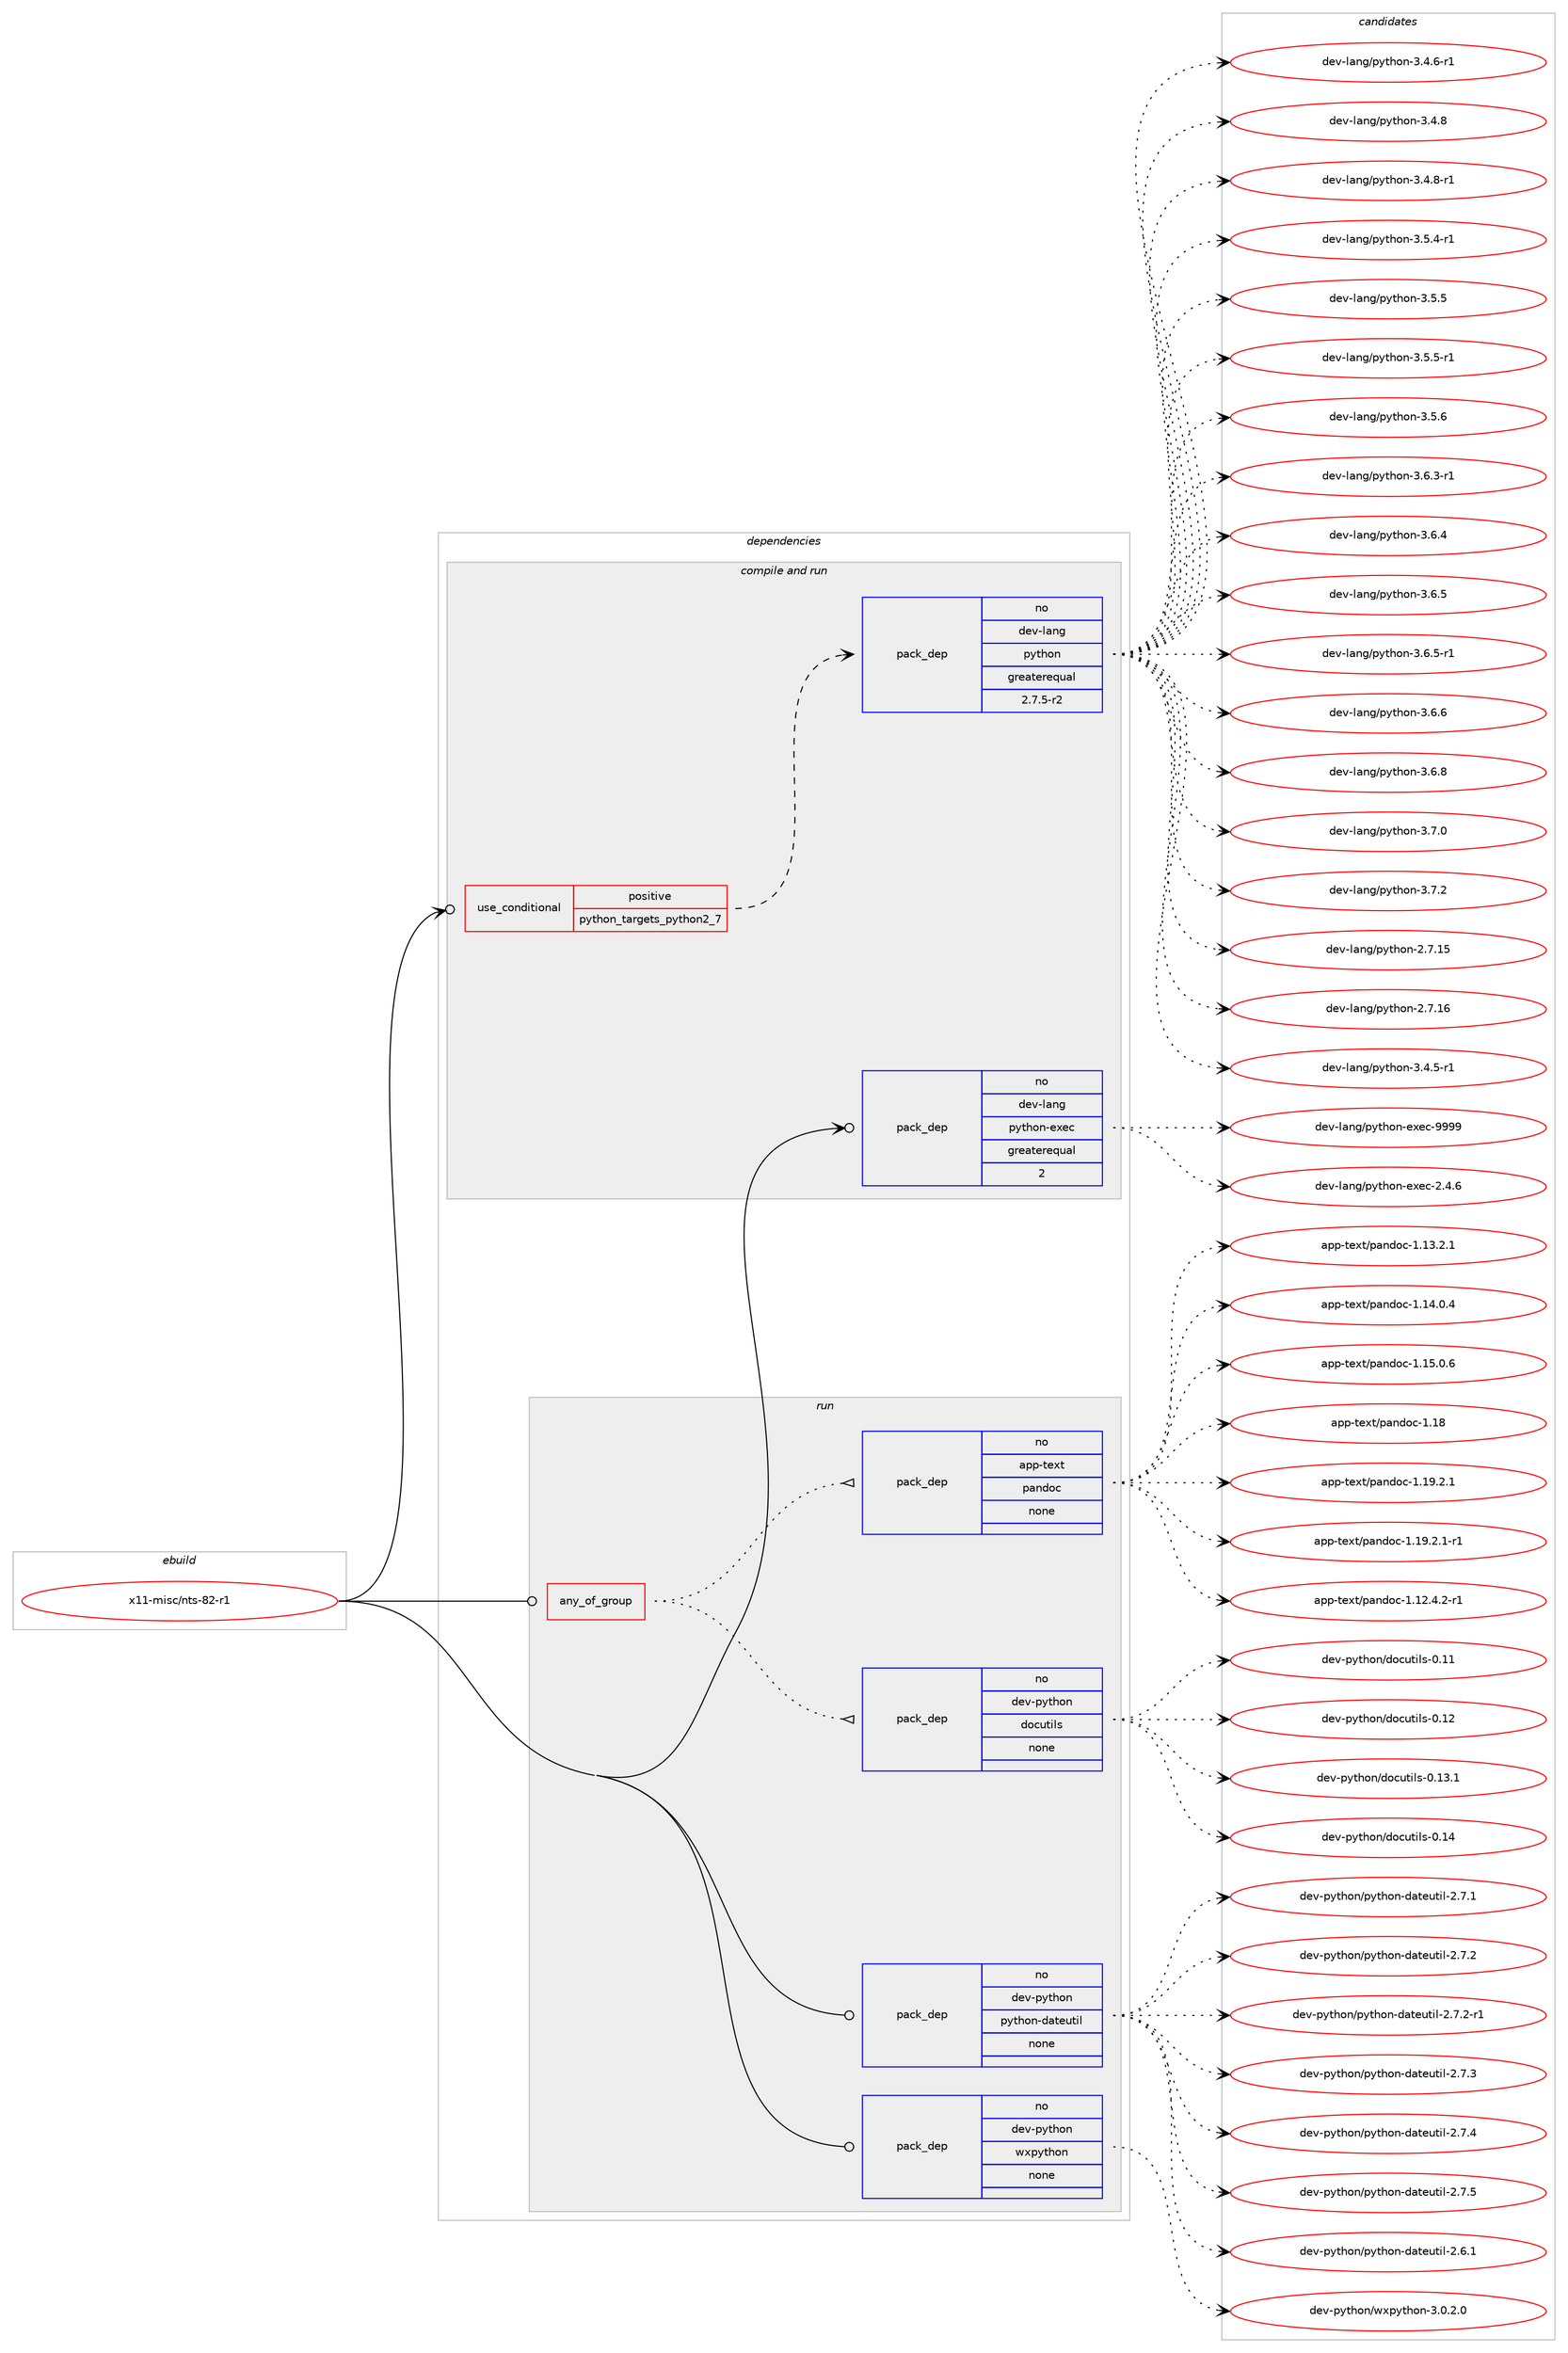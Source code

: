 digraph prolog {

# *************
# Graph options
# *************

newrank=true;
concentrate=true;
compound=true;
graph [rankdir=LR,fontname=Helvetica,fontsize=10,ranksep=1.5];#, ranksep=2.5, nodesep=0.2];
edge  [arrowhead=vee];
node  [fontname=Helvetica,fontsize=10];

# **********
# The ebuild
# **********

subgraph cluster_leftcol {
color=gray;
rank=same;
label=<<i>ebuild</i>>;
id [label="x11-misc/nts-82-r1", color=red, width=4, href="../x11-misc/nts-82-r1.svg"];
}

# ****************
# The dependencies
# ****************

subgraph cluster_midcol {
color=gray;
label=<<i>dependencies</i>>;
subgraph cluster_compile {
fillcolor="#eeeeee";
style=filled;
label=<<i>compile</i>>;
}
subgraph cluster_compileandrun {
fillcolor="#eeeeee";
style=filled;
label=<<i>compile and run</i>>;
subgraph cond466567 {
dependency1763705 [label=<<TABLE BORDER="0" CELLBORDER="1" CELLSPACING="0" CELLPADDING="4"><TR><TD ROWSPAN="3" CELLPADDING="10">use_conditional</TD></TR><TR><TD>positive</TD></TR><TR><TD>python_targets_python2_7</TD></TR></TABLE>>, shape=none, color=red];
subgraph pack1267434 {
dependency1763706 [label=<<TABLE BORDER="0" CELLBORDER="1" CELLSPACING="0" CELLPADDING="4" WIDTH="220"><TR><TD ROWSPAN="6" CELLPADDING="30">pack_dep</TD></TR><TR><TD WIDTH="110">no</TD></TR><TR><TD>dev-lang</TD></TR><TR><TD>python</TD></TR><TR><TD>greaterequal</TD></TR><TR><TD>2.7.5-r2</TD></TR></TABLE>>, shape=none, color=blue];
}
dependency1763705:e -> dependency1763706:w [weight=20,style="dashed",arrowhead="vee"];
}
id:e -> dependency1763705:w [weight=20,style="solid",arrowhead="odotvee"];
subgraph pack1267435 {
dependency1763707 [label=<<TABLE BORDER="0" CELLBORDER="1" CELLSPACING="0" CELLPADDING="4" WIDTH="220"><TR><TD ROWSPAN="6" CELLPADDING="30">pack_dep</TD></TR><TR><TD WIDTH="110">no</TD></TR><TR><TD>dev-lang</TD></TR><TR><TD>python-exec</TD></TR><TR><TD>greaterequal</TD></TR><TR><TD>2</TD></TR></TABLE>>, shape=none, color=blue];
}
id:e -> dependency1763707:w [weight=20,style="solid",arrowhead="odotvee"];
}
subgraph cluster_run {
fillcolor="#eeeeee";
style=filled;
label=<<i>run</i>>;
subgraph any28696 {
dependency1763708 [label=<<TABLE BORDER="0" CELLBORDER="1" CELLSPACING="0" CELLPADDING="4"><TR><TD CELLPADDING="10">any_of_group</TD></TR></TABLE>>, shape=none, color=red];subgraph pack1267436 {
dependency1763709 [label=<<TABLE BORDER="0" CELLBORDER="1" CELLSPACING="0" CELLPADDING="4" WIDTH="220"><TR><TD ROWSPAN="6" CELLPADDING="30">pack_dep</TD></TR><TR><TD WIDTH="110">no</TD></TR><TR><TD>dev-python</TD></TR><TR><TD>docutils</TD></TR><TR><TD>none</TD></TR><TR><TD></TD></TR></TABLE>>, shape=none, color=blue];
}
dependency1763708:e -> dependency1763709:w [weight=20,style="dotted",arrowhead="oinv"];
subgraph pack1267437 {
dependency1763710 [label=<<TABLE BORDER="0" CELLBORDER="1" CELLSPACING="0" CELLPADDING="4" WIDTH="220"><TR><TD ROWSPAN="6" CELLPADDING="30">pack_dep</TD></TR><TR><TD WIDTH="110">no</TD></TR><TR><TD>app-text</TD></TR><TR><TD>pandoc</TD></TR><TR><TD>none</TD></TR><TR><TD></TD></TR></TABLE>>, shape=none, color=blue];
}
dependency1763708:e -> dependency1763710:w [weight=20,style="dotted",arrowhead="oinv"];
}
id:e -> dependency1763708:w [weight=20,style="solid",arrowhead="odot"];
subgraph pack1267438 {
dependency1763711 [label=<<TABLE BORDER="0" CELLBORDER="1" CELLSPACING="0" CELLPADDING="4" WIDTH="220"><TR><TD ROWSPAN="6" CELLPADDING="30">pack_dep</TD></TR><TR><TD WIDTH="110">no</TD></TR><TR><TD>dev-python</TD></TR><TR><TD>python-dateutil</TD></TR><TR><TD>none</TD></TR><TR><TD></TD></TR></TABLE>>, shape=none, color=blue];
}
id:e -> dependency1763711:w [weight=20,style="solid",arrowhead="odot"];
subgraph pack1267439 {
dependency1763712 [label=<<TABLE BORDER="0" CELLBORDER="1" CELLSPACING="0" CELLPADDING="4" WIDTH="220"><TR><TD ROWSPAN="6" CELLPADDING="30">pack_dep</TD></TR><TR><TD WIDTH="110">no</TD></TR><TR><TD>dev-python</TD></TR><TR><TD>wxpython</TD></TR><TR><TD>none</TD></TR><TR><TD></TD></TR></TABLE>>, shape=none, color=blue];
}
id:e -> dependency1763712:w [weight=20,style="solid",arrowhead="odot"];
}
}

# **************
# The candidates
# **************

subgraph cluster_choices {
rank=same;
color=gray;
label=<<i>candidates</i>>;

subgraph choice1267434 {
color=black;
nodesep=1;
choice10010111845108971101034711212111610411111045504655464953 [label="dev-lang/python-2.7.15", color=red, width=4,href="../dev-lang/python-2.7.15.svg"];
choice10010111845108971101034711212111610411111045504655464954 [label="dev-lang/python-2.7.16", color=red, width=4,href="../dev-lang/python-2.7.16.svg"];
choice1001011184510897110103471121211161041111104551465246534511449 [label="dev-lang/python-3.4.5-r1", color=red, width=4,href="../dev-lang/python-3.4.5-r1.svg"];
choice1001011184510897110103471121211161041111104551465246544511449 [label="dev-lang/python-3.4.6-r1", color=red, width=4,href="../dev-lang/python-3.4.6-r1.svg"];
choice100101118451089711010347112121116104111110455146524656 [label="dev-lang/python-3.4.8", color=red, width=4,href="../dev-lang/python-3.4.8.svg"];
choice1001011184510897110103471121211161041111104551465246564511449 [label="dev-lang/python-3.4.8-r1", color=red, width=4,href="../dev-lang/python-3.4.8-r1.svg"];
choice1001011184510897110103471121211161041111104551465346524511449 [label="dev-lang/python-3.5.4-r1", color=red, width=4,href="../dev-lang/python-3.5.4-r1.svg"];
choice100101118451089711010347112121116104111110455146534653 [label="dev-lang/python-3.5.5", color=red, width=4,href="../dev-lang/python-3.5.5.svg"];
choice1001011184510897110103471121211161041111104551465346534511449 [label="dev-lang/python-3.5.5-r1", color=red, width=4,href="../dev-lang/python-3.5.5-r1.svg"];
choice100101118451089711010347112121116104111110455146534654 [label="dev-lang/python-3.5.6", color=red, width=4,href="../dev-lang/python-3.5.6.svg"];
choice1001011184510897110103471121211161041111104551465446514511449 [label="dev-lang/python-3.6.3-r1", color=red, width=4,href="../dev-lang/python-3.6.3-r1.svg"];
choice100101118451089711010347112121116104111110455146544652 [label="dev-lang/python-3.6.4", color=red, width=4,href="../dev-lang/python-3.6.4.svg"];
choice100101118451089711010347112121116104111110455146544653 [label="dev-lang/python-3.6.5", color=red, width=4,href="../dev-lang/python-3.6.5.svg"];
choice1001011184510897110103471121211161041111104551465446534511449 [label="dev-lang/python-3.6.5-r1", color=red, width=4,href="../dev-lang/python-3.6.5-r1.svg"];
choice100101118451089711010347112121116104111110455146544654 [label="dev-lang/python-3.6.6", color=red, width=4,href="../dev-lang/python-3.6.6.svg"];
choice100101118451089711010347112121116104111110455146544656 [label="dev-lang/python-3.6.8", color=red, width=4,href="../dev-lang/python-3.6.8.svg"];
choice100101118451089711010347112121116104111110455146554648 [label="dev-lang/python-3.7.0", color=red, width=4,href="../dev-lang/python-3.7.0.svg"];
choice100101118451089711010347112121116104111110455146554650 [label="dev-lang/python-3.7.2", color=red, width=4,href="../dev-lang/python-3.7.2.svg"];
dependency1763706:e -> choice10010111845108971101034711212111610411111045504655464953:w [style=dotted,weight="100"];
dependency1763706:e -> choice10010111845108971101034711212111610411111045504655464954:w [style=dotted,weight="100"];
dependency1763706:e -> choice1001011184510897110103471121211161041111104551465246534511449:w [style=dotted,weight="100"];
dependency1763706:e -> choice1001011184510897110103471121211161041111104551465246544511449:w [style=dotted,weight="100"];
dependency1763706:e -> choice100101118451089711010347112121116104111110455146524656:w [style=dotted,weight="100"];
dependency1763706:e -> choice1001011184510897110103471121211161041111104551465246564511449:w [style=dotted,weight="100"];
dependency1763706:e -> choice1001011184510897110103471121211161041111104551465346524511449:w [style=dotted,weight="100"];
dependency1763706:e -> choice100101118451089711010347112121116104111110455146534653:w [style=dotted,weight="100"];
dependency1763706:e -> choice1001011184510897110103471121211161041111104551465346534511449:w [style=dotted,weight="100"];
dependency1763706:e -> choice100101118451089711010347112121116104111110455146534654:w [style=dotted,weight="100"];
dependency1763706:e -> choice1001011184510897110103471121211161041111104551465446514511449:w [style=dotted,weight="100"];
dependency1763706:e -> choice100101118451089711010347112121116104111110455146544652:w [style=dotted,weight="100"];
dependency1763706:e -> choice100101118451089711010347112121116104111110455146544653:w [style=dotted,weight="100"];
dependency1763706:e -> choice1001011184510897110103471121211161041111104551465446534511449:w [style=dotted,weight="100"];
dependency1763706:e -> choice100101118451089711010347112121116104111110455146544654:w [style=dotted,weight="100"];
dependency1763706:e -> choice100101118451089711010347112121116104111110455146544656:w [style=dotted,weight="100"];
dependency1763706:e -> choice100101118451089711010347112121116104111110455146554648:w [style=dotted,weight="100"];
dependency1763706:e -> choice100101118451089711010347112121116104111110455146554650:w [style=dotted,weight="100"];
}
subgraph choice1267435 {
color=black;
nodesep=1;
choice1001011184510897110103471121211161041111104510112010199455046524654 [label="dev-lang/python-exec-2.4.6", color=red, width=4,href="../dev-lang/python-exec-2.4.6.svg"];
choice10010111845108971101034711212111610411111045101120101994557575757 [label="dev-lang/python-exec-9999", color=red, width=4,href="../dev-lang/python-exec-9999.svg"];
dependency1763707:e -> choice1001011184510897110103471121211161041111104510112010199455046524654:w [style=dotted,weight="100"];
dependency1763707:e -> choice10010111845108971101034711212111610411111045101120101994557575757:w [style=dotted,weight="100"];
}
subgraph choice1267436 {
color=black;
nodesep=1;
choice1001011184511212111610411111047100111991171161051081154548464949 [label="dev-python/docutils-0.11", color=red, width=4,href="../dev-python/docutils-0.11.svg"];
choice1001011184511212111610411111047100111991171161051081154548464950 [label="dev-python/docutils-0.12", color=red, width=4,href="../dev-python/docutils-0.12.svg"];
choice10010111845112121116104111110471001119911711610510811545484649514649 [label="dev-python/docutils-0.13.1", color=red, width=4,href="../dev-python/docutils-0.13.1.svg"];
choice1001011184511212111610411111047100111991171161051081154548464952 [label="dev-python/docutils-0.14", color=red, width=4,href="../dev-python/docutils-0.14.svg"];
dependency1763709:e -> choice1001011184511212111610411111047100111991171161051081154548464949:w [style=dotted,weight="100"];
dependency1763709:e -> choice1001011184511212111610411111047100111991171161051081154548464950:w [style=dotted,weight="100"];
dependency1763709:e -> choice10010111845112121116104111110471001119911711610510811545484649514649:w [style=dotted,weight="100"];
dependency1763709:e -> choice1001011184511212111610411111047100111991171161051081154548464952:w [style=dotted,weight="100"];
}
subgraph choice1267437 {
color=black;
nodesep=1;
choice97112112451161011201164711297110100111994549464950465246504511449 [label="app-text/pandoc-1.12.4.2-r1", color=red, width=4,href="../app-text/pandoc-1.12.4.2-r1.svg"];
choice9711211245116101120116471129711010011199454946495146504649 [label="app-text/pandoc-1.13.2.1", color=red, width=4,href="../app-text/pandoc-1.13.2.1.svg"];
choice9711211245116101120116471129711010011199454946495246484652 [label="app-text/pandoc-1.14.0.4", color=red, width=4,href="../app-text/pandoc-1.14.0.4.svg"];
choice9711211245116101120116471129711010011199454946495346484654 [label="app-text/pandoc-1.15.0.6", color=red, width=4,href="../app-text/pandoc-1.15.0.6.svg"];
choice97112112451161011201164711297110100111994549464956 [label="app-text/pandoc-1.18", color=red, width=4,href="../app-text/pandoc-1.18.svg"];
choice9711211245116101120116471129711010011199454946495746504649 [label="app-text/pandoc-1.19.2.1", color=red, width=4,href="../app-text/pandoc-1.19.2.1.svg"];
choice97112112451161011201164711297110100111994549464957465046494511449 [label="app-text/pandoc-1.19.2.1-r1", color=red, width=4,href="../app-text/pandoc-1.19.2.1-r1.svg"];
dependency1763710:e -> choice97112112451161011201164711297110100111994549464950465246504511449:w [style=dotted,weight="100"];
dependency1763710:e -> choice9711211245116101120116471129711010011199454946495146504649:w [style=dotted,weight="100"];
dependency1763710:e -> choice9711211245116101120116471129711010011199454946495246484652:w [style=dotted,weight="100"];
dependency1763710:e -> choice9711211245116101120116471129711010011199454946495346484654:w [style=dotted,weight="100"];
dependency1763710:e -> choice97112112451161011201164711297110100111994549464956:w [style=dotted,weight="100"];
dependency1763710:e -> choice9711211245116101120116471129711010011199454946495746504649:w [style=dotted,weight="100"];
dependency1763710:e -> choice97112112451161011201164711297110100111994549464957465046494511449:w [style=dotted,weight="100"];
}
subgraph choice1267438 {
color=black;
nodesep=1;
choice10010111845112121116104111110471121211161041111104510097116101117116105108455046544649 [label="dev-python/python-dateutil-2.6.1", color=red, width=4,href="../dev-python/python-dateutil-2.6.1.svg"];
choice10010111845112121116104111110471121211161041111104510097116101117116105108455046554649 [label="dev-python/python-dateutil-2.7.1", color=red, width=4,href="../dev-python/python-dateutil-2.7.1.svg"];
choice10010111845112121116104111110471121211161041111104510097116101117116105108455046554650 [label="dev-python/python-dateutil-2.7.2", color=red, width=4,href="../dev-python/python-dateutil-2.7.2.svg"];
choice100101118451121211161041111104711212111610411111045100971161011171161051084550465546504511449 [label="dev-python/python-dateutil-2.7.2-r1", color=red, width=4,href="../dev-python/python-dateutil-2.7.2-r1.svg"];
choice10010111845112121116104111110471121211161041111104510097116101117116105108455046554651 [label="dev-python/python-dateutil-2.7.3", color=red, width=4,href="../dev-python/python-dateutil-2.7.3.svg"];
choice10010111845112121116104111110471121211161041111104510097116101117116105108455046554652 [label="dev-python/python-dateutil-2.7.4", color=red, width=4,href="../dev-python/python-dateutil-2.7.4.svg"];
choice10010111845112121116104111110471121211161041111104510097116101117116105108455046554653 [label="dev-python/python-dateutil-2.7.5", color=red, width=4,href="../dev-python/python-dateutil-2.7.5.svg"];
dependency1763711:e -> choice10010111845112121116104111110471121211161041111104510097116101117116105108455046544649:w [style=dotted,weight="100"];
dependency1763711:e -> choice10010111845112121116104111110471121211161041111104510097116101117116105108455046554649:w [style=dotted,weight="100"];
dependency1763711:e -> choice10010111845112121116104111110471121211161041111104510097116101117116105108455046554650:w [style=dotted,weight="100"];
dependency1763711:e -> choice100101118451121211161041111104711212111610411111045100971161011171161051084550465546504511449:w [style=dotted,weight="100"];
dependency1763711:e -> choice10010111845112121116104111110471121211161041111104510097116101117116105108455046554651:w [style=dotted,weight="100"];
dependency1763711:e -> choice10010111845112121116104111110471121211161041111104510097116101117116105108455046554652:w [style=dotted,weight="100"];
dependency1763711:e -> choice10010111845112121116104111110471121211161041111104510097116101117116105108455046554653:w [style=dotted,weight="100"];
}
subgraph choice1267439 {
color=black;
nodesep=1;
choice10010111845112121116104111110471191201121211161041111104551464846504648 [label="dev-python/wxpython-3.0.2.0", color=red, width=4,href="../dev-python/wxpython-3.0.2.0.svg"];
dependency1763712:e -> choice10010111845112121116104111110471191201121211161041111104551464846504648:w [style=dotted,weight="100"];
}
}

}
